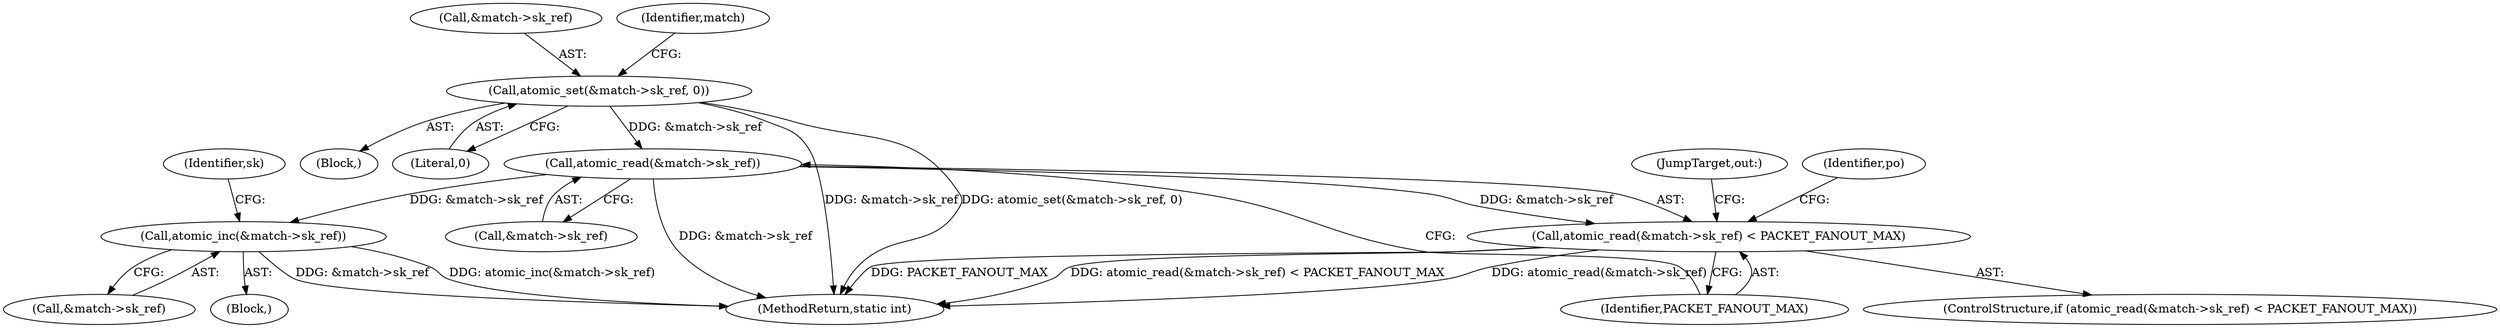digraph "0_linux_d199fab63c11998a602205f7ee7ff7c05c97164b@API" {
"1000413" [label="(Call,atomic_read(&match->sk_ref))"];
"1000309" [label="(Call,atomic_set(&match->sk_ref, 0))"];
"1000412" [label="(Call,atomic_read(&match->sk_ref) < PACKET_FANOUT_MAX)"];
"1000430" [label="(Call,atomic_inc(&match->sk_ref))"];
"1000436" [label="(Identifier,sk)"];
"1000261" [label="(Block,)"];
"1000418" [label="(Identifier,PACKET_FANOUT_MAX)"];
"1000412" [label="(Call,atomic_read(&match->sk_ref) < PACKET_FANOUT_MAX)"];
"1000310" [label="(Call,&match->sk_ref)"];
"1000316" [label="(Identifier,match)"];
"1000314" [label="(Literal,0)"];
"1000419" [label="(Block,)"];
"1000459" [label="(MethodReturn,static int)"];
"1000441" [label="(JumpTarget,out:)"];
"1000430" [label="(Call,atomic_inc(&match->sk_ref))"];
"1000413" [label="(Call,atomic_read(&match->sk_ref))"];
"1000431" [label="(Call,&match->sk_ref)"];
"1000423" [label="(Identifier,po)"];
"1000414" [label="(Call,&match->sk_ref)"];
"1000309" [label="(Call,atomic_set(&match->sk_ref, 0))"];
"1000411" [label="(ControlStructure,if (atomic_read(&match->sk_ref) < PACKET_FANOUT_MAX))"];
"1000413" -> "1000412"  [label="AST: "];
"1000413" -> "1000414"  [label="CFG: "];
"1000414" -> "1000413"  [label="AST: "];
"1000418" -> "1000413"  [label="CFG: "];
"1000413" -> "1000459"  [label="DDG: &match->sk_ref"];
"1000413" -> "1000412"  [label="DDG: &match->sk_ref"];
"1000309" -> "1000413"  [label="DDG: &match->sk_ref"];
"1000413" -> "1000430"  [label="DDG: &match->sk_ref"];
"1000309" -> "1000261"  [label="AST: "];
"1000309" -> "1000314"  [label="CFG: "];
"1000310" -> "1000309"  [label="AST: "];
"1000314" -> "1000309"  [label="AST: "];
"1000316" -> "1000309"  [label="CFG: "];
"1000309" -> "1000459"  [label="DDG: &match->sk_ref"];
"1000309" -> "1000459"  [label="DDG: atomic_set(&match->sk_ref, 0)"];
"1000412" -> "1000411"  [label="AST: "];
"1000412" -> "1000418"  [label="CFG: "];
"1000418" -> "1000412"  [label="AST: "];
"1000423" -> "1000412"  [label="CFG: "];
"1000441" -> "1000412"  [label="CFG: "];
"1000412" -> "1000459"  [label="DDG: atomic_read(&match->sk_ref) < PACKET_FANOUT_MAX"];
"1000412" -> "1000459"  [label="DDG: atomic_read(&match->sk_ref)"];
"1000412" -> "1000459"  [label="DDG: PACKET_FANOUT_MAX"];
"1000430" -> "1000419"  [label="AST: "];
"1000430" -> "1000431"  [label="CFG: "];
"1000431" -> "1000430"  [label="AST: "];
"1000436" -> "1000430"  [label="CFG: "];
"1000430" -> "1000459"  [label="DDG: &match->sk_ref"];
"1000430" -> "1000459"  [label="DDG: atomic_inc(&match->sk_ref)"];
}
